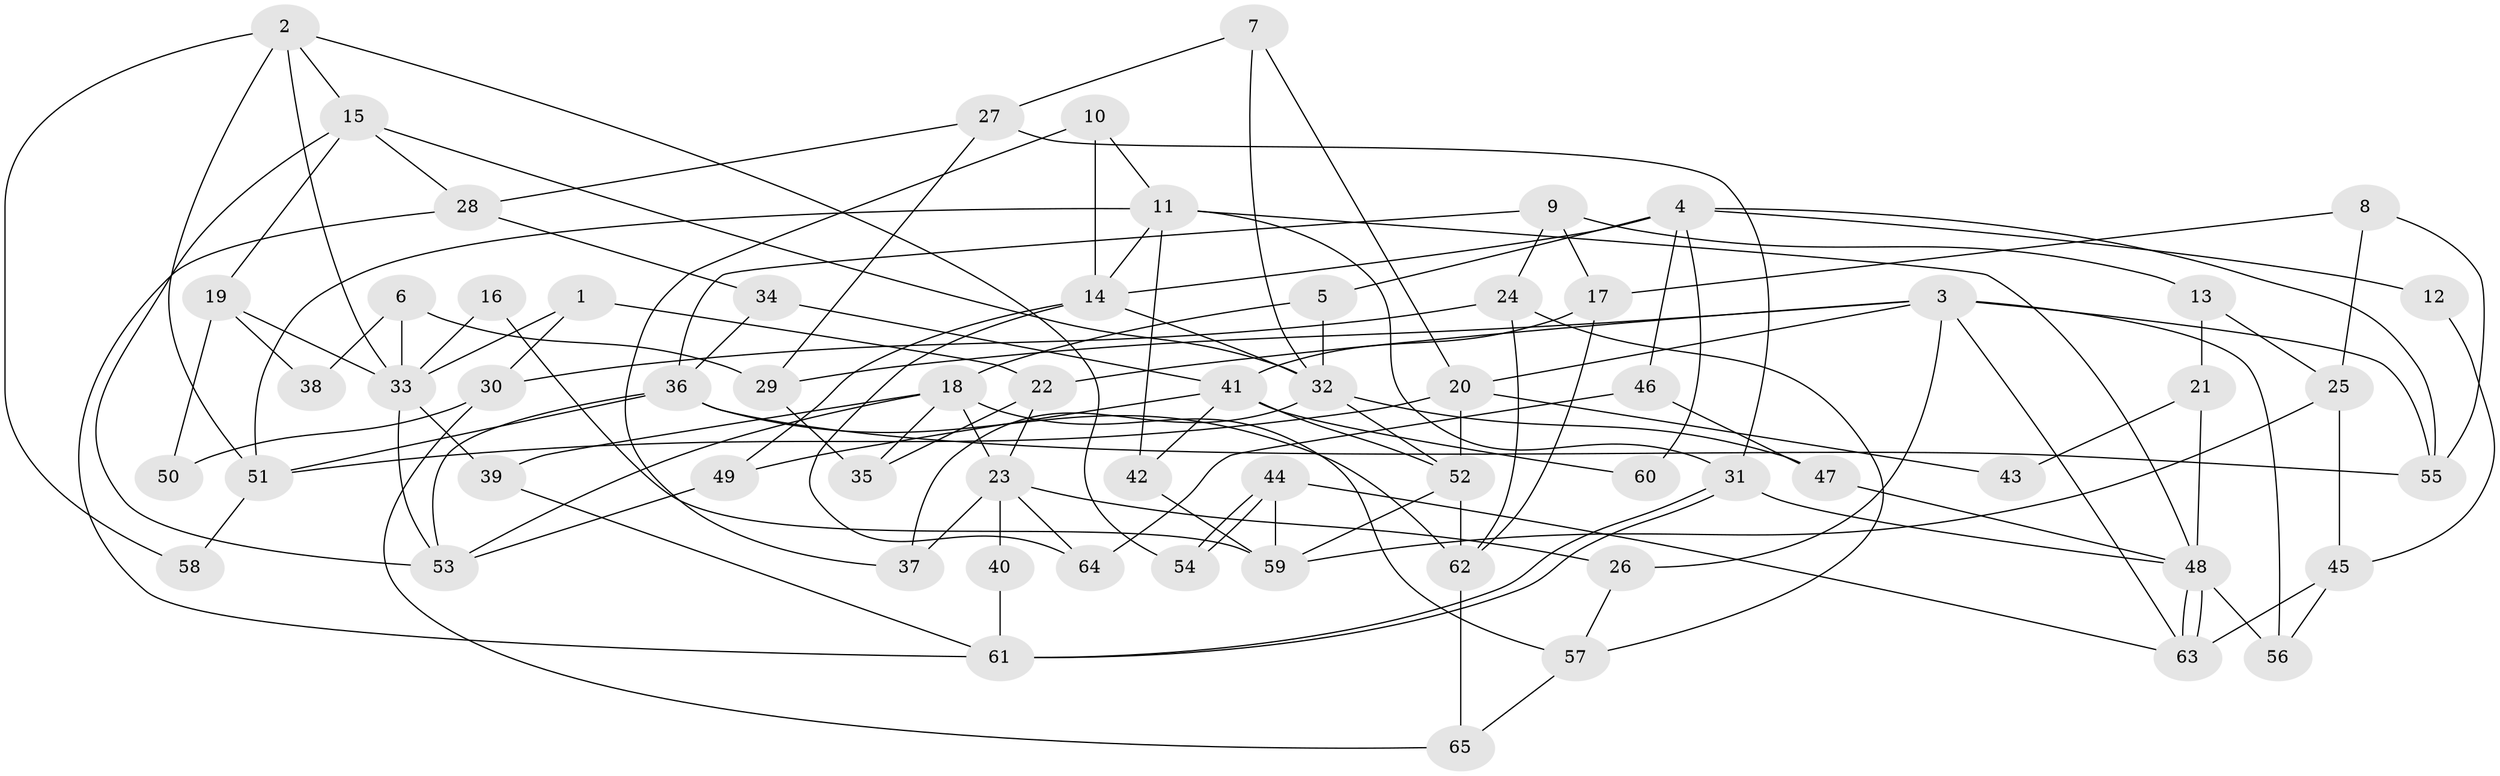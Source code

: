 // coarse degree distribution, {5: 0.15384615384615385, 2: 0.11538461538461539, 4: 0.19230769230769232, 8: 0.038461538461538464, 6: 0.07692307692307693, 3: 0.23076923076923078, 7: 0.11538461538461539, 10: 0.038461538461538464, 1: 0.038461538461538464}
// Generated by graph-tools (version 1.1) at 2025/52/03/04/25 21:52:15]
// undirected, 65 vertices, 130 edges
graph export_dot {
graph [start="1"]
  node [color=gray90,style=filled];
  1;
  2;
  3;
  4;
  5;
  6;
  7;
  8;
  9;
  10;
  11;
  12;
  13;
  14;
  15;
  16;
  17;
  18;
  19;
  20;
  21;
  22;
  23;
  24;
  25;
  26;
  27;
  28;
  29;
  30;
  31;
  32;
  33;
  34;
  35;
  36;
  37;
  38;
  39;
  40;
  41;
  42;
  43;
  44;
  45;
  46;
  47;
  48;
  49;
  50;
  51;
  52;
  53;
  54;
  55;
  56;
  57;
  58;
  59;
  60;
  61;
  62;
  63;
  64;
  65;
  1 -- 22;
  1 -- 30;
  1 -- 33;
  2 -- 33;
  2 -- 15;
  2 -- 51;
  2 -- 54;
  2 -- 58;
  3 -- 63;
  3 -- 55;
  3 -- 20;
  3 -- 22;
  3 -- 26;
  3 -- 29;
  3 -- 56;
  4 -- 55;
  4 -- 14;
  4 -- 5;
  4 -- 12;
  4 -- 46;
  4 -- 60;
  5 -- 32;
  5 -- 18;
  6 -- 29;
  6 -- 33;
  6 -- 38;
  7 -- 20;
  7 -- 32;
  7 -- 27;
  8 -- 25;
  8 -- 17;
  8 -- 55;
  9 -- 17;
  9 -- 36;
  9 -- 13;
  9 -- 24;
  10 -- 11;
  10 -- 14;
  10 -- 37;
  11 -- 48;
  11 -- 14;
  11 -- 31;
  11 -- 42;
  11 -- 51;
  12 -- 45;
  13 -- 25;
  13 -- 21;
  14 -- 64;
  14 -- 49;
  14 -- 32;
  15 -- 53;
  15 -- 32;
  15 -- 19;
  15 -- 28;
  16 -- 59;
  16 -- 33;
  17 -- 41;
  17 -- 62;
  18 -- 23;
  18 -- 35;
  18 -- 39;
  18 -- 53;
  18 -- 57;
  19 -- 33;
  19 -- 38;
  19 -- 50;
  20 -- 51;
  20 -- 43;
  20 -- 52;
  21 -- 48;
  21 -- 43;
  22 -- 35;
  22 -- 23;
  23 -- 26;
  23 -- 37;
  23 -- 40;
  23 -- 64;
  24 -- 62;
  24 -- 30;
  24 -- 57;
  25 -- 45;
  25 -- 59;
  26 -- 57;
  27 -- 31;
  27 -- 28;
  27 -- 29;
  28 -- 34;
  28 -- 61;
  29 -- 35;
  30 -- 65;
  30 -- 50;
  31 -- 61;
  31 -- 61;
  31 -- 48;
  32 -- 37;
  32 -- 47;
  32 -- 52;
  33 -- 39;
  33 -- 53;
  34 -- 36;
  34 -- 41;
  36 -- 51;
  36 -- 53;
  36 -- 55;
  36 -- 62;
  39 -- 61;
  40 -- 61;
  41 -- 52;
  41 -- 42;
  41 -- 49;
  41 -- 60;
  42 -- 59;
  44 -- 54;
  44 -- 54;
  44 -- 59;
  44 -- 63;
  45 -- 63;
  45 -- 56;
  46 -- 47;
  46 -- 64;
  47 -- 48;
  48 -- 63;
  48 -- 63;
  48 -- 56;
  49 -- 53;
  51 -- 58;
  52 -- 59;
  52 -- 62;
  57 -- 65;
  62 -- 65;
}
